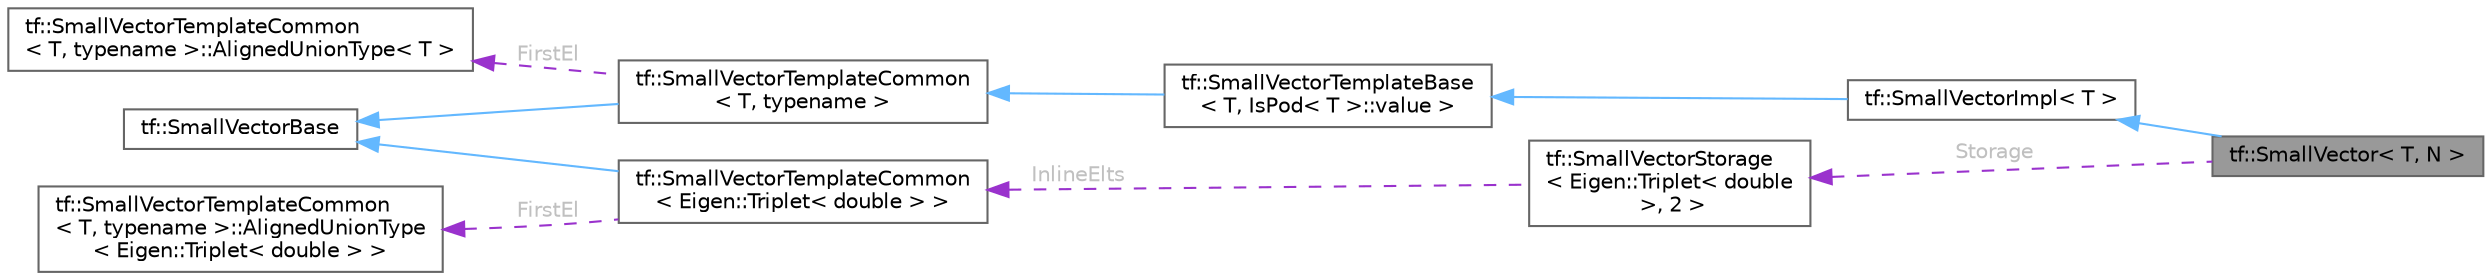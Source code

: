 digraph "tf::SmallVector&lt; T, N &gt;"
{
 // LATEX_PDF_SIZE
  bgcolor="transparent";
  edge [fontname=Helvetica,fontsize=10,labelfontname=Helvetica,labelfontsize=10];
  node [fontname=Helvetica,fontsize=10,shape=box,height=0.2,width=0.4];
  rankdir="LR";
  Node1 [id="Node000001",label="tf::SmallVector\< T, N \>",height=0.2,width=0.4,color="gray40", fillcolor="grey60", style="filled", fontcolor="black",tooltip="class to define a vector optimized for small array"];
  Node2 -> Node1 [id="edge1_Node000001_Node000002",dir="back",color="steelblue1",style="solid",tooltip=" "];
  Node2 [id="Node000002",label="tf::SmallVectorImpl\< T \>",height=0.2,width=0.4,color="gray40", fillcolor="white", style="filled",URL="$classtf_1_1_small_vector_impl.html",tooltip=" "];
  Node3 -> Node2 [id="edge2_Node000002_Node000003",dir="back",color="steelblue1",style="solid",tooltip=" "];
  Node3 [id="Node000003",label="tf::SmallVectorTemplateBase\l\< T, IsPod\< T \>::value \>",height=0.2,width=0.4,color="gray40", fillcolor="white", style="filled",URL="$classtf_1_1_small_vector_template_base.html",tooltip=" "];
  Node4 -> Node3 [id="edge3_Node000003_Node000004",dir="back",color="steelblue1",style="solid",tooltip=" "];
  Node4 [id="Node000004",label="tf::SmallVectorTemplateCommon\l\< T, typename \>",height=0.2,width=0.4,color="gray40", fillcolor="white", style="filled",URL="$classtf_1_1_small_vector_template_common.html",tooltip=" "];
  Node5 -> Node4 [id="edge4_Node000004_Node000005",dir="back",color="steelblue1",style="solid",tooltip=" "];
  Node5 [id="Node000005",label="tf::SmallVectorBase",height=0.2,width=0.4,color="gray40", fillcolor="white", style="filled",URL="$classtf_1_1_small_vector_base.html",tooltip=" "];
  Node6 -> Node4 [id="edge5_Node000004_Node000006",dir="back",color="darkorchid3",style="dashed",tooltip=" ",label=" FirstEl",fontcolor="grey" ];
  Node6 [id="Node000006",label="tf::SmallVectorTemplateCommon\l\< T, typename \>::AlignedUnionType\< T \>",height=0.2,width=0.4,color="gray40", fillcolor="white", style="filled",URL="$structtf_1_1_small_vector_template_common_1_1_aligned_union_type.html",tooltip=" "];
  Node7 -> Node1 [id="edge6_Node000001_Node000007",dir="back",color="darkorchid3",style="dashed",tooltip=" ",label=" Storage",fontcolor="grey" ];
  Node7 [id="Node000007",label="tf::SmallVectorStorage\l\< Eigen::Triplet\< double\l \>, 2 \>",height=0.2,width=0.4,color="gray40", fillcolor="white", style="filled",URL="$structtf_1_1_small_vector_storage.html",tooltip=" "];
  Node8 -> Node7 [id="edge7_Node000007_Node000008",dir="back",color="darkorchid3",style="dashed",tooltip=" ",label=" InlineElts",fontcolor="grey" ];
  Node8 [id="Node000008",label="tf::SmallVectorTemplateCommon\l\< Eigen::Triplet\< double \> \>",height=0.2,width=0.4,color="gray40", fillcolor="white", style="filled",URL="$classtf_1_1_small_vector_template_common.html",tooltip=" "];
  Node5 -> Node8 [id="edge8_Node000008_Node000005",dir="back",color="steelblue1",style="solid",tooltip=" "];
  Node9 -> Node8 [id="edge9_Node000008_Node000009",dir="back",color="darkorchid3",style="dashed",tooltip=" ",label=" FirstEl",fontcolor="grey" ];
  Node9 [id="Node000009",label="tf::SmallVectorTemplateCommon\l\< T, typename \>::AlignedUnionType\l\< Eigen::Triplet\< double \> \>",height=0.2,width=0.4,color="gray40", fillcolor="white", style="filled",URL="$structtf_1_1_small_vector_template_common_1_1_aligned_union_type.html",tooltip=" "];
}
